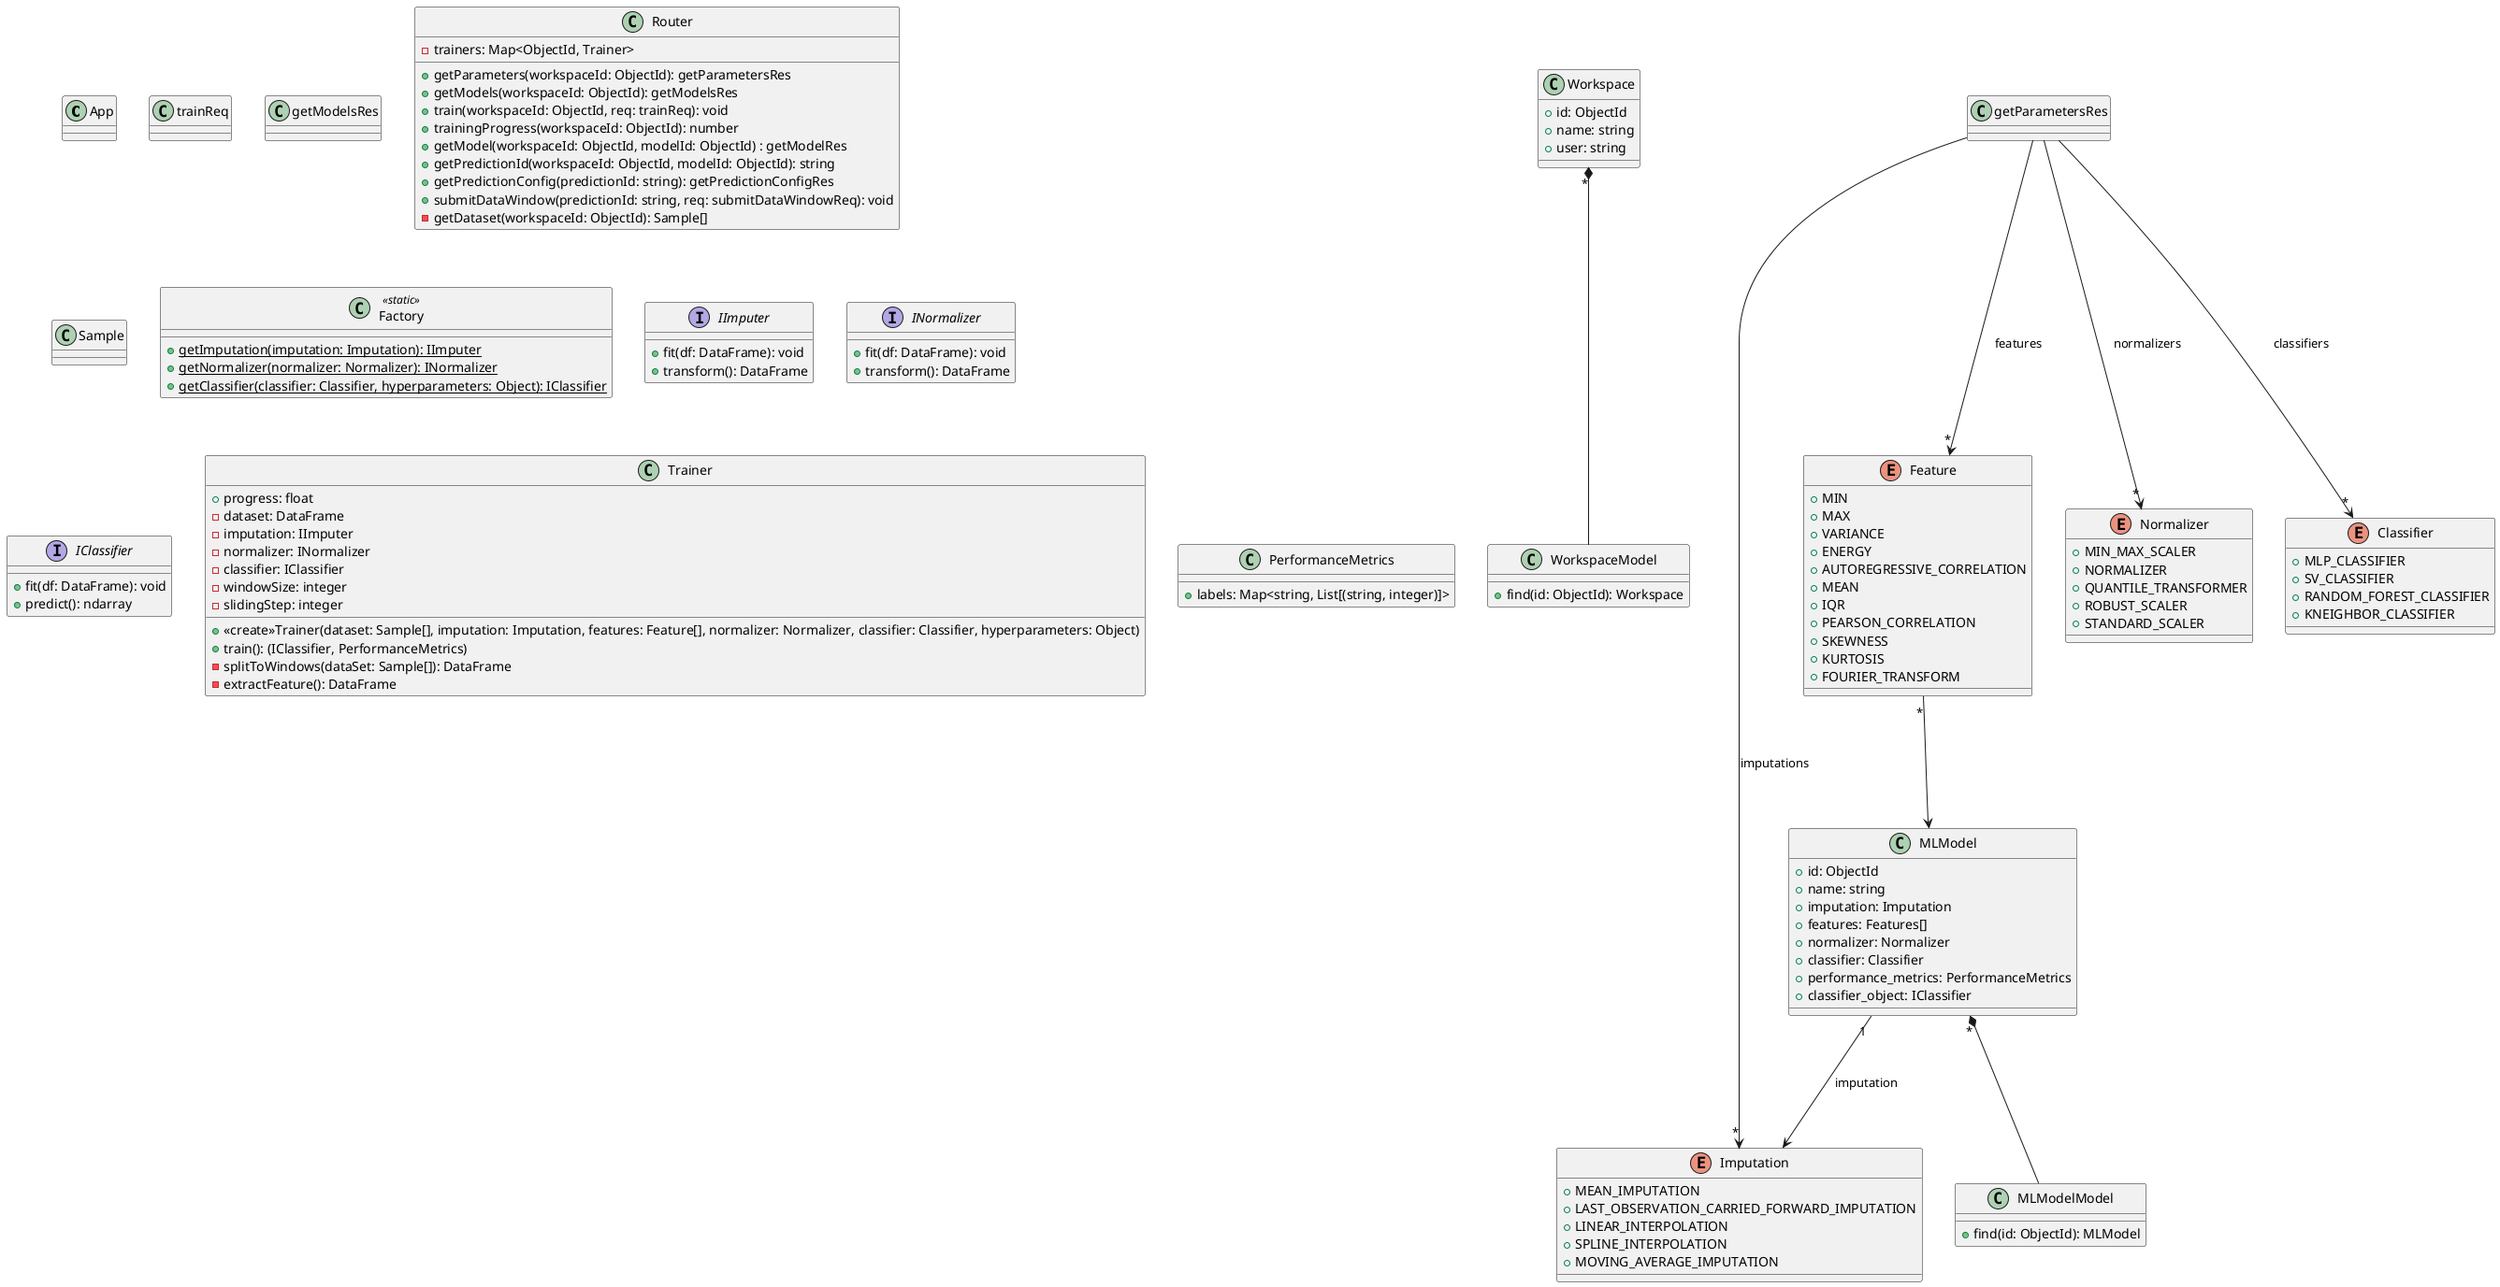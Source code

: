@startuml Model Management Class Diagram

class App {}

class WorkspaceModel {
    +find(id: ObjectId): Workspace
}

class Workspace {
    +id: ObjectId
    +name: string
    +user: string
}

Workspace "*" *--- WorkspaceModel

class getParametersRes {
}

getParametersRes ---> "*" Imputation: imputations
getParametersRes ---> "*" Feature: features
getParametersRes ---> "*" Normalizer: normalizers
getParametersRes ---> "*" Classifier: classifiers

class trainReq {

}

class getModelsRes {

}

class Router {
    -trainers: Map<ObjectId, Trainer> 
    +getParameters(workspaceId: ObjectId): getParametersRes
    +getModels(workspaceId: ObjectId): getModelsRes
    +train(workspaceId: ObjectId, req: trainReq): void
    +trainingProgress(workspaceId: ObjectId): number
    +getModel(workspaceId: ObjectId, modelId: ObjectId) : getModelRes
    +getPredictionId(workspaceId: ObjectId, modelId: ObjectId): string
    +getPredictionConfig(predictionId: string): getPredictionConfigRes
    +submitDataWindow(predictionId: string, req: submitDataWindowReq): void
    -getDataset(workspaceId: ObjectId): Sample[]
}

class Sample {

}

class Factory <<static>> {
    +{static} getImputation(imputation: Imputation): IImputer
    +{static} getNormalizer(normalizer: Normalizer): INormalizer
    +{static} getClassifier(classifier: Classifier, hyperparameters: Object): IClassifier
}

interface IImputer {
    +fit(df: DataFrame): void
    +transform(): DataFrame
}

interface INormalizer {
    +fit(df: DataFrame): void
    +transform(): DataFrame
}

interface IClassifier {
    +fit(df: DataFrame): void
    +predict(): ndarray
}

class Trainer {
    +progress: float
    -dataset: DataFrame
    -imputation: IImputer
    -normalizer: INormalizer
    -classifier: IClassifier
    -windowSize: integer
    -slidingStep: integer
    +<<create>>Trainer(dataset: Sample[], imputation: Imputation, features: Feature[], normalizer: Normalizer, classifier: Classifier, hyperparameters: Object)
    +train(): (IClassifier, PerformanceMetrics)
    -splitToWindows(dataSet: Sample[]): DataFrame
    -extractFeature(): DataFrame
}

class PerformanceMetrics {
    +labels: Map<string, List[(string, integer)]>
}

class MLModel {
    +id: ObjectId
    +name: string
    +imputation: Imputation
    +features: Features[]
    +normalizer: Normalizer
    +classifier: Classifier
    +performance_metrics: PerformanceMetrics
    +classifier_object: IClassifier
}

MLModel "1" ---> Imputation : imputation
Feature "*" ---> MLModel

class MLModelModel {
    +find(id: ObjectId): MLModel
}

MLModel "*" *--- MLModelModel

enum Imputation {
    +MEAN_IMPUTATION
    +LAST_OBSERVATION_CARRIED_FORWARD_IMPUTATION
    +LINEAR_INTERPOLATION
    +SPLINE_INTERPOLATION
    +MOVING_AVERAGE_IMPUTATION
}

enum Feature {
    +MIN
    +MAX
    +VARIANCE
    +ENERGY
    +AUTOREGRESSIVE_CORRELATION
    +MEAN
    +IQR
    +PEARSON_CORRELATION
    +SKEWNESS
    +KURTOSIS
    +FOURIER_TRANSFORM
}

enum Normalizer {
    +MIN_MAX_SCALER
    +NORMALIZER
    +QUANTILE_TRANSFORMER
    +ROBUST_SCALER
    +STANDARD_SCALER
} 

enum Classifier {
    +MLP_CLASSIFIER
    +SV_CLASSIFIER
    +RANDOM_FOREST_CLASSIFIER
    +KNEIGHBOR_CLASSIFIER
}

@enduml